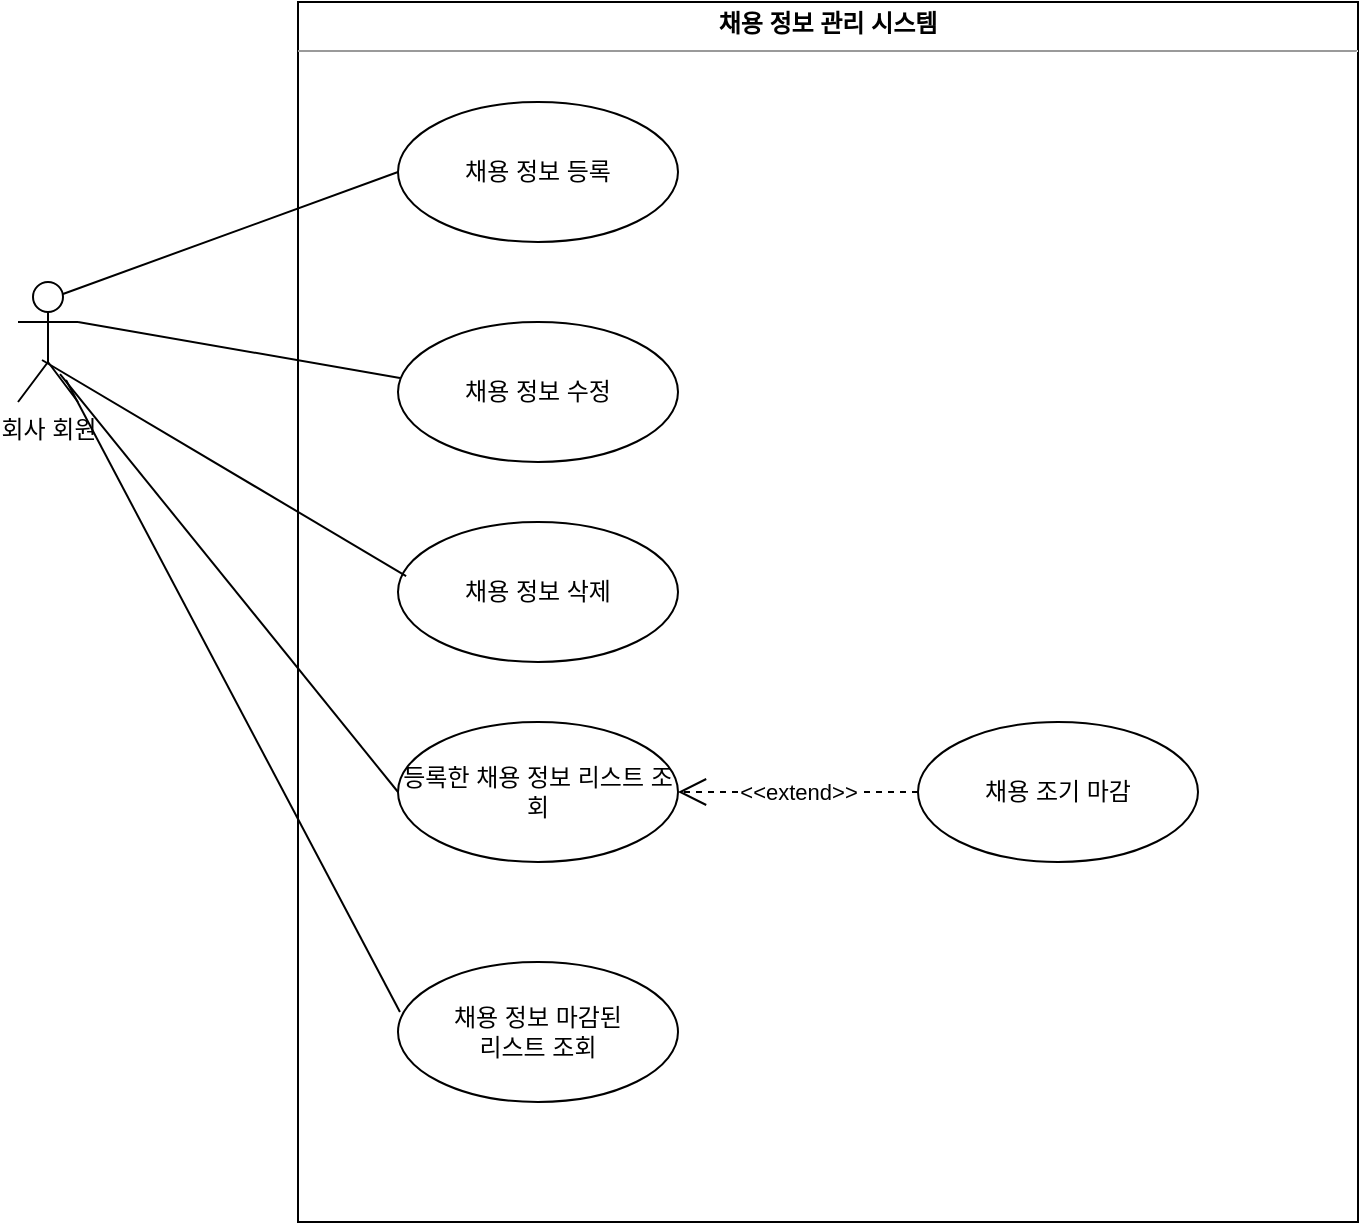 <mxfile version="21.2.4" type="google">
  <diagram name="Page-1" id="b5b7bab2-c9e2-2cf4-8b2a-24fd1a2a6d21">
    <mxGraphModel grid="1" page="1" gridSize="10" guides="1" tooltips="1" connect="1" arrows="1" fold="1" pageScale="1" pageWidth="827" pageHeight="1169" background="none" math="0" shadow="0">
      <root>
        <mxCell id="0" />
        <mxCell id="1" parent="0" />
        <mxCell id="THvIdB2N3yqFJeVhvD4z-1" value="&lt;p style=&quot;margin:0px;margin-top:4px;text-align:center;&quot;&gt;&lt;b&gt;채용 정보 관리 시스템&lt;/b&gt;&lt;/p&gt;&lt;hr size=&quot;1&quot;&gt;&lt;div style=&quot;height:2px;&quot;&gt;&lt;/div&gt;" style="verticalAlign=top;align=left;overflow=fill;fontSize=12;fontFamily=Helvetica;html=1;whiteSpace=wrap;" vertex="1" parent="1">
          <mxGeometry x="200" y="290" width="530" height="610" as="geometry" />
        </mxCell>
        <mxCell id="THvIdB2N3yqFJeVhvD4z-2" value="회사 회원" style="shape=umlActor;verticalLabelPosition=bottom;verticalAlign=top;html=1;" vertex="1" parent="1">
          <mxGeometry x="60" y="430" width="30" height="60" as="geometry" />
        </mxCell>
        <mxCell id="THvIdB2N3yqFJeVhvD4z-3" value="채용 정보 등록" style="ellipse;whiteSpace=wrap;html=1;" vertex="1" parent="1">
          <mxGeometry x="250" y="340" width="140" height="70" as="geometry" />
        </mxCell>
        <mxCell id="THvIdB2N3yqFJeVhvD4z-4" value="등록한 채용 정보 리스트 조회" style="ellipse;whiteSpace=wrap;html=1;" vertex="1" parent="1">
          <mxGeometry x="250" y="650" width="140" height="70" as="geometry" />
        </mxCell>
        <mxCell id="THvIdB2N3yqFJeVhvD4z-5" value="채용 정보 마감된 &lt;br&gt;리스트 조회" style="ellipse;whiteSpace=wrap;html=1;" vertex="1" parent="1">
          <mxGeometry x="250" y="770" width="140" height="70" as="geometry" />
        </mxCell>
        <mxCell id="THvIdB2N3yqFJeVhvD4z-6" value="채용 정보 수정" style="ellipse;whiteSpace=wrap;html=1;" vertex="1" parent="1">
          <mxGeometry x="250" y="450" width="140" height="70" as="geometry" />
        </mxCell>
        <mxCell id="THvIdB2N3yqFJeVhvD4z-7" value="채용 조기 마감" style="ellipse;whiteSpace=wrap;html=1;" vertex="1" parent="1">
          <mxGeometry x="510" y="650" width="140" height="70" as="geometry" />
        </mxCell>
        <mxCell id="THvIdB2N3yqFJeVhvD4z-8" value="" style="endArrow=none;html=1;rounded=0;entryX=0;entryY=0.5;entryDx=0;entryDy=0;exitX=0.7;exitY=0.767;exitDx=0;exitDy=0;exitPerimeter=0;" edge="1" parent="1" source="THvIdB2N3yqFJeVhvD4z-2" target="THvIdB2N3yqFJeVhvD4z-4">
          <mxGeometry width="50" height="50" relative="1" as="geometry">
            <mxPoint x="94" y="449" as="sourcePoint" />
            <mxPoint x="262" y="413" as="targetPoint" />
          </mxGeometry>
        </mxCell>
        <mxCell id="THvIdB2N3yqFJeVhvD4z-9" value="" style="endArrow=none;html=1;rounded=0;entryX=0.007;entryY=0.357;entryDx=0;entryDy=0;entryPerimeter=0;exitX=0.8;exitY=0.817;exitDx=0;exitDy=0;exitPerimeter=0;" edge="1" parent="1" source="THvIdB2N3yqFJeVhvD4z-2" target="THvIdB2N3yqFJeVhvD4z-5">
          <mxGeometry width="50" height="50" relative="1" as="geometry">
            <mxPoint x="820" y="510" as="sourcePoint" />
            <mxPoint x="870" y="460" as="targetPoint" />
          </mxGeometry>
        </mxCell>
        <mxCell id="THvIdB2N3yqFJeVhvD4z-10" value="" style="endArrow=none;html=1;rounded=0;entryX=0;entryY=0.5;entryDx=0;entryDy=0;exitX=0.75;exitY=0.1;exitDx=0;exitDy=0;exitPerimeter=0;" edge="1" parent="1" source="THvIdB2N3yqFJeVhvD4z-2" target="THvIdB2N3yqFJeVhvD4z-3">
          <mxGeometry width="50" height="50" relative="1" as="geometry">
            <mxPoint x="40" y="370" as="sourcePoint" />
            <mxPoint x="90" y="320" as="targetPoint" />
          </mxGeometry>
        </mxCell>
        <mxCell id="THvIdB2N3yqFJeVhvD4z-11" value="" style="endArrow=none;html=1;rounded=0;entryX=0.007;entryY=0.4;entryDx=0;entryDy=0;entryPerimeter=0;exitX=1;exitY=0.333;exitDx=0;exitDy=0;exitPerimeter=0;" edge="1" parent="1" source="THvIdB2N3yqFJeVhvD4z-2" target="THvIdB2N3yqFJeVhvD4z-6">
          <mxGeometry width="50" height="50" relative="1" as="geometry">
            <mxPoint x="60" y="574" as="sourcePoint" />
            <mxPoint x="227" y="710" as="targetPoint" />
          </mxGeometry>
        </mxCell>
        <mxCell id="THvIdB2N3yqFJeVhvD4z-12" value="채용 정보 삭제" style="ellipse;whiteSpace=wrap;html=1;" vertex="1" parent="1">
          <mxGeometry x="250" y="550" width="140" height="70" as="geometry" />
        </mxCell>
        <mxCell id="THvIdB2N3yqFJeVhvD4z-13" value="" style="endArrow=none;html=1;rounded=0;entryX=0.029;entryY=0.386;entryDx=0;entryDy=0;entryPerimeter=0;exitX=0.4;exitY=0.65;exitDx=0;exitDy=0;exitPerimeter=0;" edge="1" parent="1" source="THvIdB2N3yqFJeVhvD4z-2" target="THvIdB2N3yqFJeVhvD4z-12">
          <mxGeometry width="50" height="50" relative="1" as="geometry">
            <mxPoint x="100" y="460" as="sourcePoint" />
            <mxPoint x="261" y="488" as="targetPoint" />
          </mxGeometry>
        </mxCell>
        <mxCell id="THvIdB2N3yqFJeVhvD4z-14" value="&amp;lt;&amp;lt;extend&amp;gt;&amp;gt;" style="endArrow=open;endSize=12;dashed=1;html=1;rounded=0;entryX=1;entryY=0.5;entryDx=0;entryDy=0;exitX=0;exitY=0.5;exitDx=0;exitDy=0;" edge="1" parent="1" source="THvIdB2N3yqFJeVhvD4z-7" target="THvIdB2N3yqFJeVhvD4z-4">
          <mxGeometry width="160" relative="1" as="geometry">
            <mxPoint x="480" y="620" as="sourcePoint" />
            <mxPoint x="640" y="620" as="targetPoint" />
          </mxGeometry>
        </mxCell>
      </root>
    </mxGraphModel>
  </diagram>
</mxfile>
